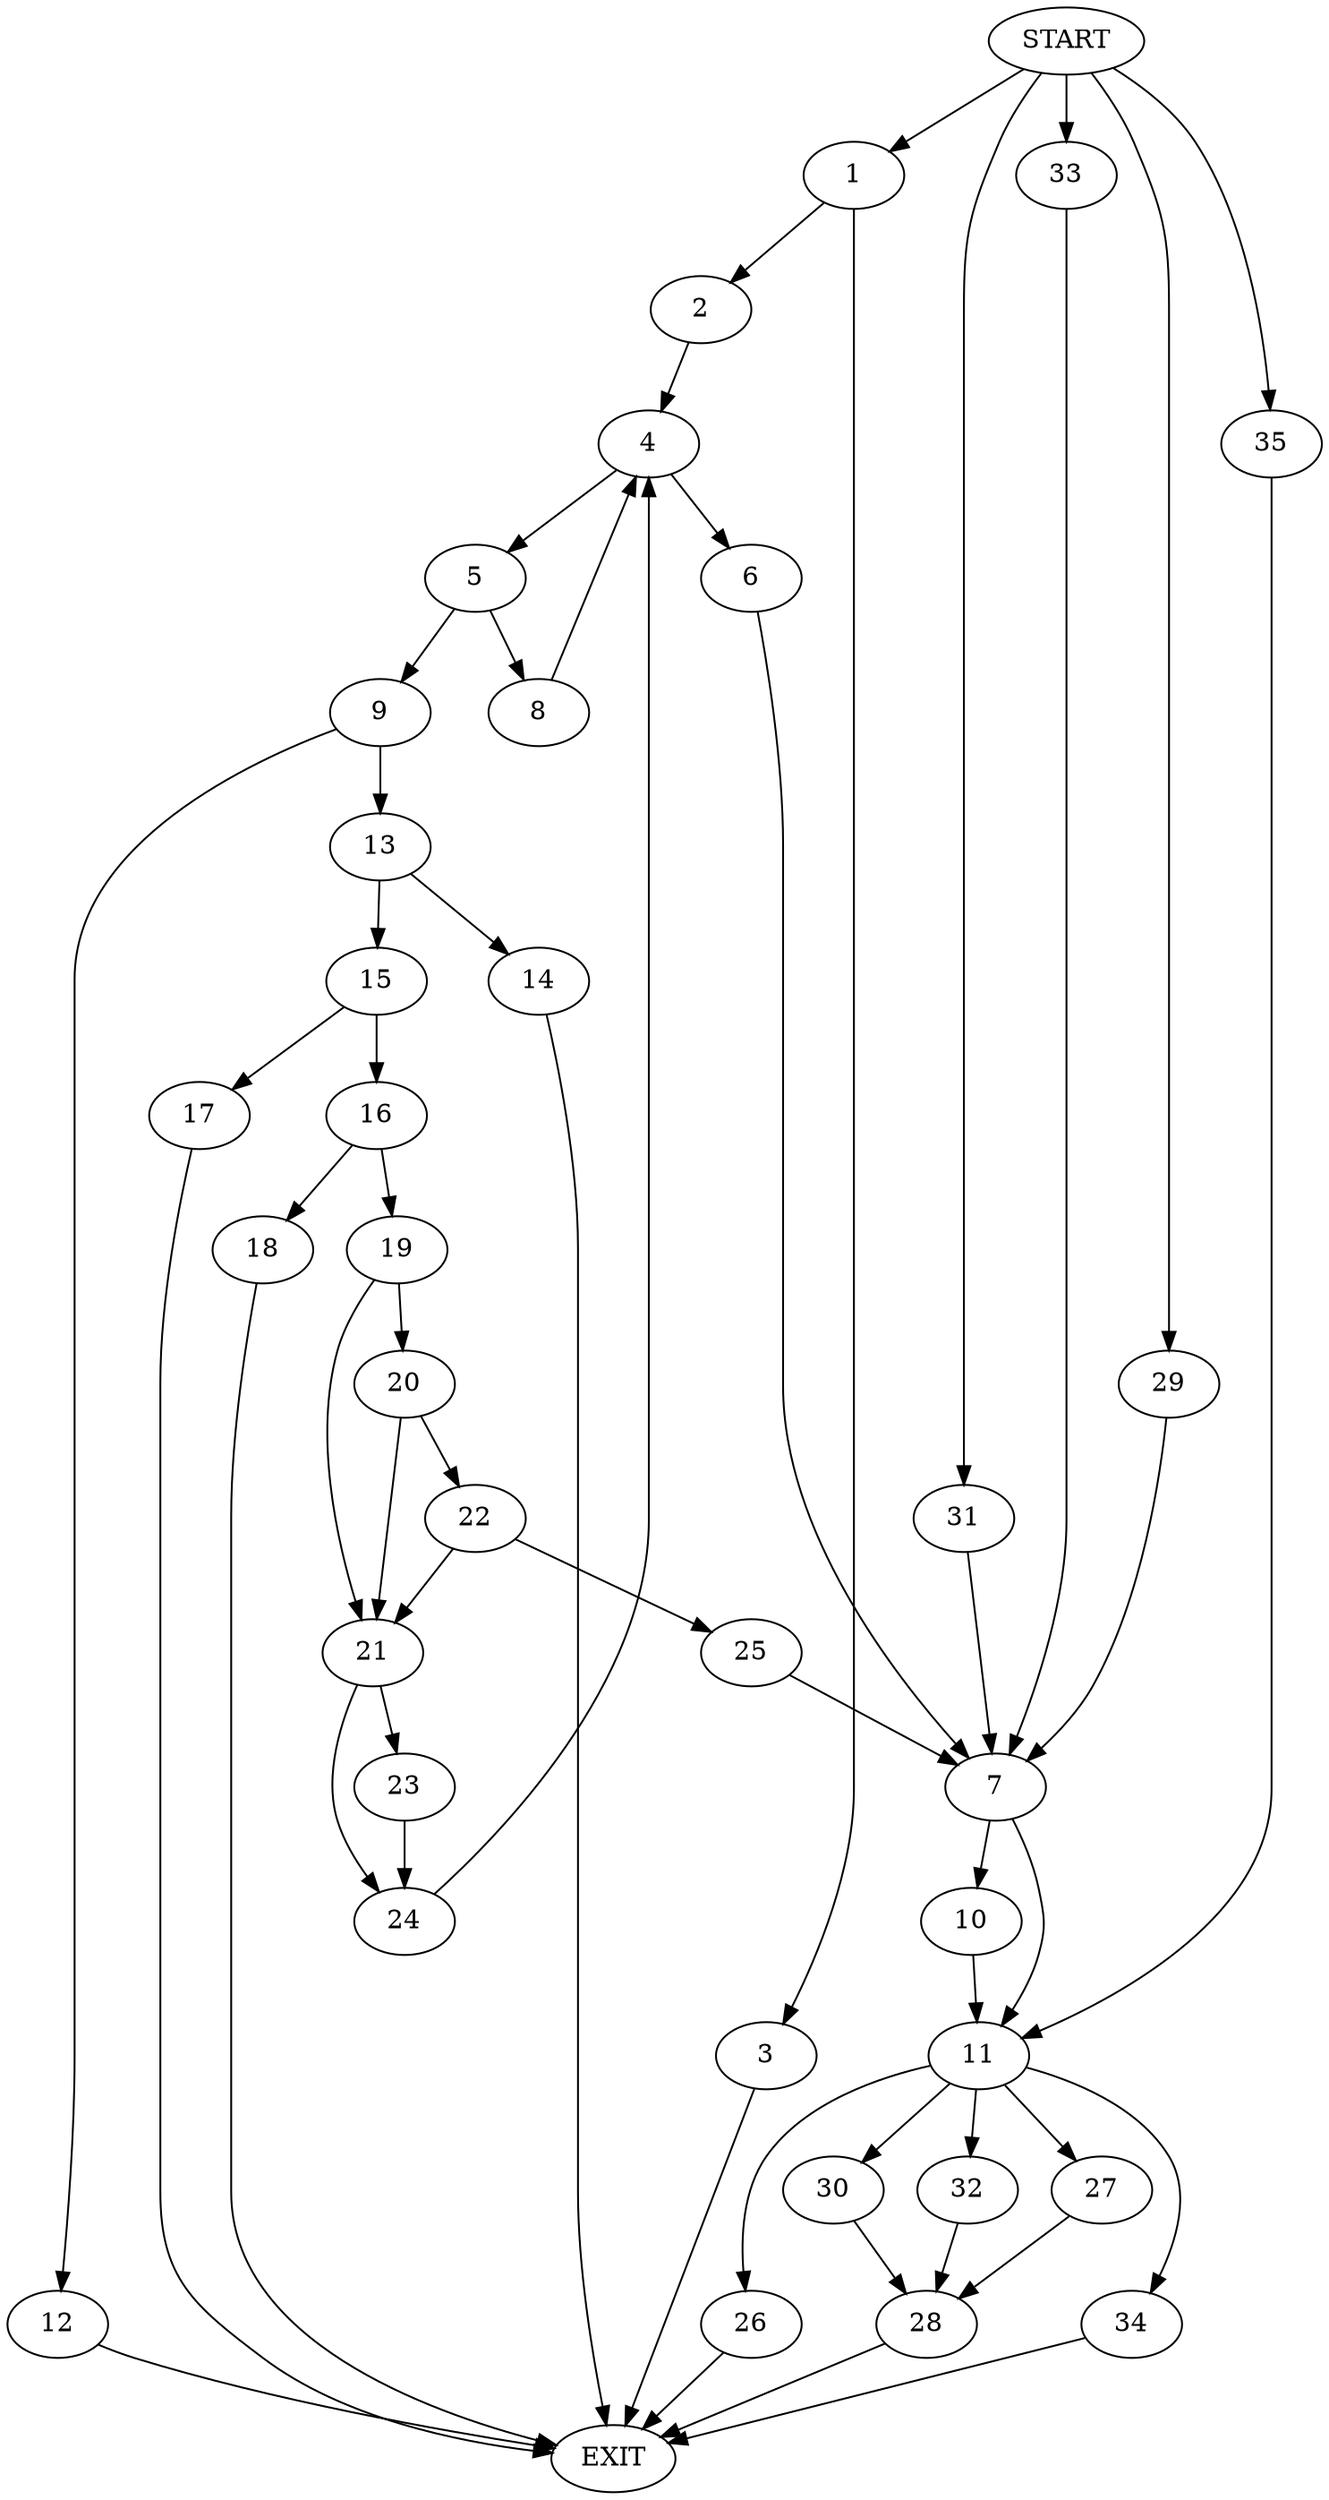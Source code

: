 digraph {
0 [label="START"]
36 [label="EXIT"]
0 -> 1
1 -> 2
1 -> 3
2 -> 4
3 -> 36
4 -> 5
4 -> 6
6 -> 7
5 -> 8
5 -> 9
7 -> 10
7 -> 11
9 -> 12
9 -> 13
8 -> 4
13 -> 14
13 -> 15
12 -> 36
15 -> 16
15 -> 17
14 -> 36
16 -> 18
16 -> 19
17 -> 36
19 -> 20
19 -> 21
18 -> 36
20 -> 22
20 -> 21
21 -> 23
21 -> 24
22 -> 25
22 -> 21
25 -> 7
26 -> 36
23 -> 24
24 -> 4
27 -> 28
28 -> 36
0 -> 29
29 -> 7
30 -> 28
0 -> 31
31 -> 7
32 -> 28
0 -> 33
33 -> 7
34 -> 36
10 -> 11
11 -> 27
11 -> 30
11 -> 32
11 -> 26
11 -> 34
0 -> 35
35 -> 11
}
